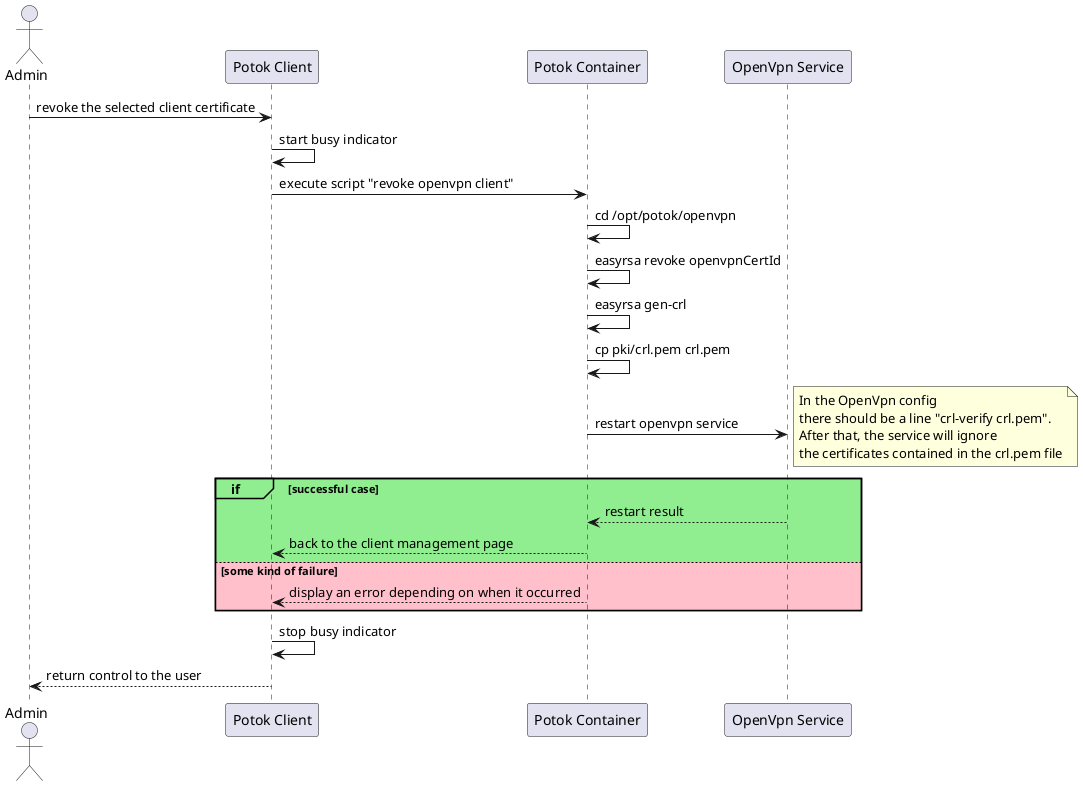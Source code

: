 @startuml openVpnRevokeClientCertificate
actor Admin as adm
participant "Potok Client" as cli
participant "Potok Container" as cont
participant "OpenVpn Service" as ovpn

adm -> cli: revoke the selected client certificate
cli -> cli: start busy indicator
cli -> cont: execute script "revoke openvpn client"

cont -> cont: cd /opt/potok/openvpn
cont -> cont: easyrsa revoke openvpnCertId
cont -> cont: easyrsa gen-crl
cont -> cont: cp pki/crl.pem crl.pem
cont -> ovpn: restart openvpn service
note right
    In the OpenVpn config 
    there should be a line "crl-verify crl.pem".
    After that, the service will ignore
    the certificates contained in the crl.pem file
end note 


group#lightgreen #lightgreen if [successful case]
    ovpn --> cont: restart result
    cont --> cli: back to the client management page
else #pink some kind of failure
    cont --> cli: display an error depending on when it occurred
end

cli -> cli: stop busy indicator
cli --> adm: return control to the user 

@enduml